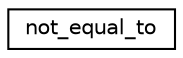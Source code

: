 digraph G
{
 // INTERACTIVE_SVG=YES
  edge [fontname="Helvetica",fontsize="10",labelfontname="Helvetica",labelfontsize="10"];
  node [fontname="Helvetica",fontsize="10",shape=record];
  rankdir="LR";
  Node1 [label="not_equal_to",height=0.2,width=0.4,color="black", fillcolor="white", style="filled",URL="$d8/d31/structnot__equal__to.html"];
}
